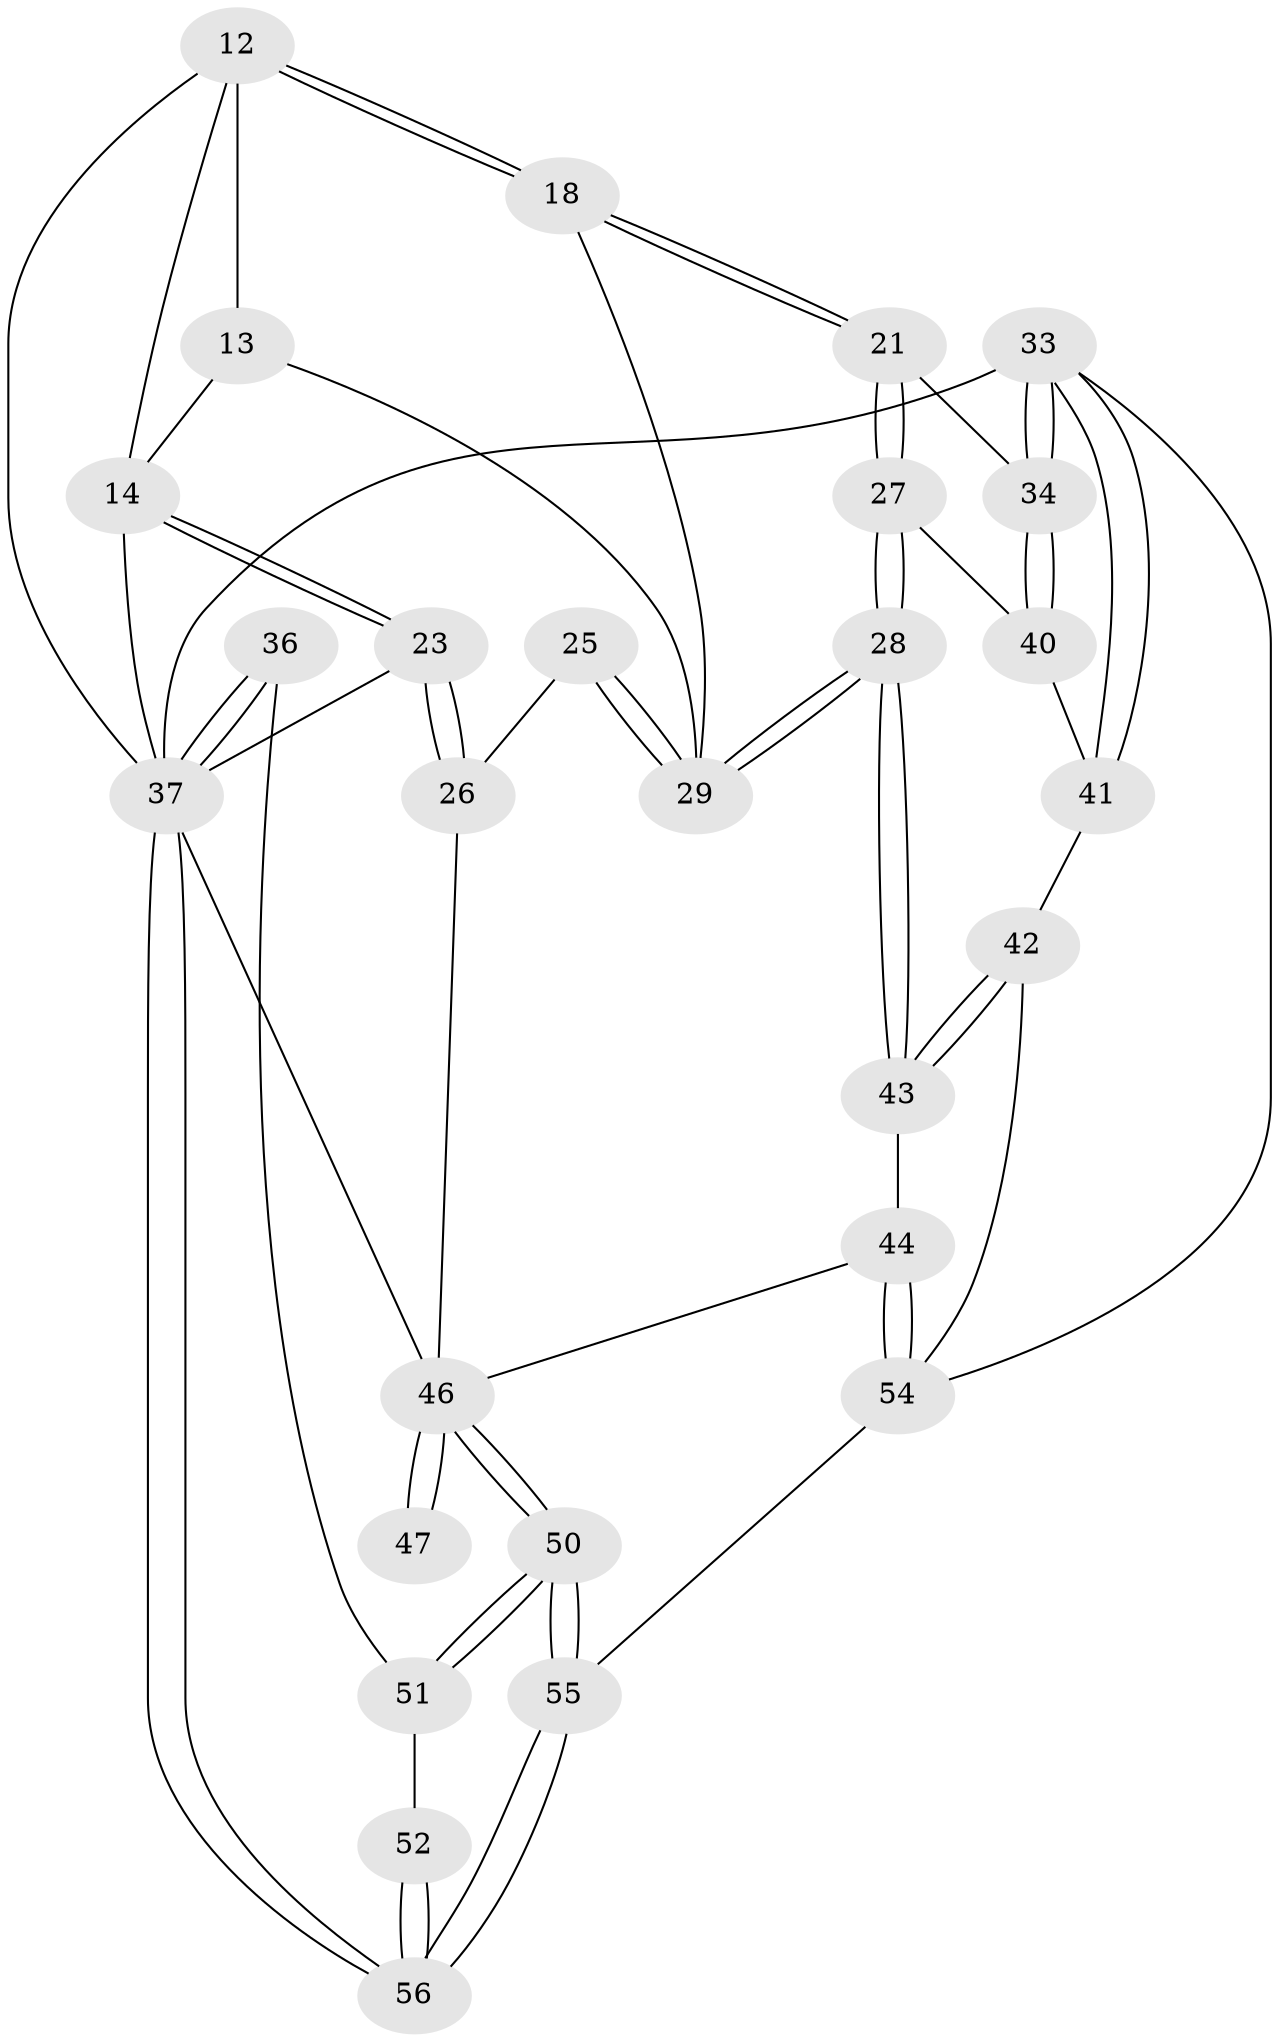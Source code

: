 // original degree distribution, {3: 0.08928571428571429, 4: 0.19642857142857142, 5: 0.44642857142857145, 6: 0.26785714285714285}
// Generated by graph-tools (version 1.1) at 2025/00/03/09/25 05:00:16]
// undirected, 28 vertices, 67 edges
graph export_dot {
graph [start="1"]
  node [color=gray90,style=filled];
  12 [pos="+0.7342688383419127+0.24721237325430717",super="+11"];
  13 [pos="+0.37091649581809566+0.21347933924887"];
  14 [pos="+0.2454496806824016+0.29689761778224233",super="+7"];
  18 [pos="+0.734975103441818+0.3571248385536114",super="+15"];
  21 [pos="+0.8196932555226573+0.4042807005316314"];
  23 [pos="+0.2002322264230038+0.42548629607922966"];
  25 [pos="+0.31722555925969564+0.4845967941166374"];
  26 [pos="+0.25250293299933213+0.49548653486158994"];
  27 [pos="+0.8083152184926611+0.5031488426483268"];
  28 [pos="+0.6063810687561255+0.6303429353290055"];
  29 [pos="+0.602970211311847+0.6244430588302031",super="+16+17"];
  33 [pos="+1+0.9684967843338905",super="+32"];
  34 [pos="+1+0.9212434904626127",super="+30"];
  36 [pos="+0+0.8154621045564474"];
  37 [pos="+0+1",super="+22+35+9"];
  40 [pos="+0.8502958895646694+0.6502748602039651",super="+31"];
  41 [pos="+0.7772622468445649+0.7552563483485409"];
  42 [pos="+0.6800305871826929+0.7942433984137249"];
  43 [pos="+0.5991330158301228+0.7557766730345602"];
  44 [pos="+0.5833775875286602+0.7625227863024242"];
  46 [pos="+0.33470053317539983+1",super="+45+38+39"];
  47 [pos="+0.19401565153953299+0.7320168277910554"];
  50 [pos="+0.3340840075361608+1"];
  51 [pos="+0.11332223899059297+0.8866030885023173",super="+49+48"];
  52 [pos="+0.07148660371902853+0.927464076432426"];
  54 [pos="+0.5784335870494809+1",super="+53"];
  55 [pos="+0.3258731776994107+1"];
  56 [pos="+0.2038094070951583+1"];
  12 -- 18 [weight=2];
  12 -- 18;
  12 -- 37 [weight=2];
  12 -- 13;
  12 -- 14;
  13 -- 14;
  13 -- 29;
  14 -- 23;
  14 -- 23;
  14 -- 37;
  18 -- 21;
  18 -- 21;
  18 -- 29;
  21 -- 27;
  21 -- 27;
  21 -- 34;
  23 -- 26;
  23 -- 26;
  23 -- 37;
  25 -- 26;
  25 -- 29 [weight=2];
  25 -- 29;
  26 -- 46;
  27 -- 28;
  27 -- 28;
  27 -- 40;
  28 -- 29;
  28 -- 29;
  28 -- 43;
  28 -- 43;
  33 -- 34 [weight=2];
  33 -- 34;
  33 -- 41;
  33 -- 41;
  33 -- 37 [weight=3];
  33 -- 54;
  34 -- 40 [weight=2];
  34 -- 40;
  36 -- 37 [weight=2];
  36 -- 37;
  36 -- 51;
  37 -- 56;
  37 -- 56;
  37 -- 46;
  40 -- 41;
  41 -- 42;
  42 -- 43;
  42 -- 43;
  42 -- 54;
  43 -- 44;
  44 -- 54;
  44 -- 54;
  44 -- 46;
  46 -- 47 [weight=2];
  46 -- 47;
  46 -- 50;
  46 -- 50;
  50 -- 51;
  50 -- 51;
  50 -- 55;
  50 -- 55;
  51 -- 52 [weight=2];
  52 -- 56;
  52 -- 56;
  54 -- 55;
  55 -- 56;
  55 -- 56;
}
